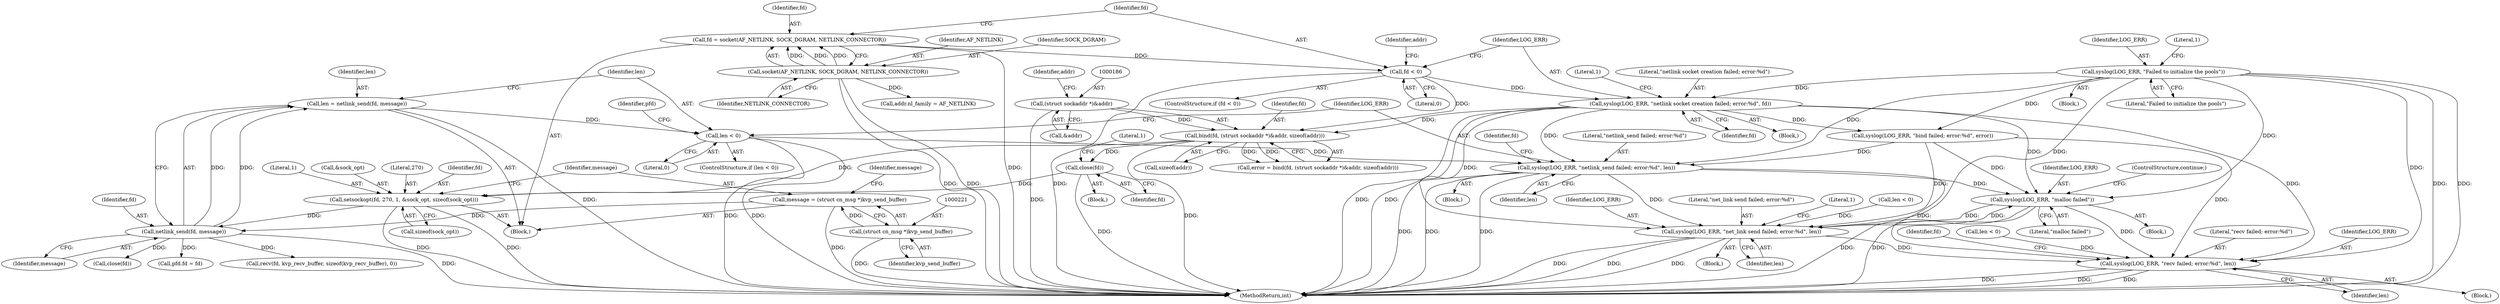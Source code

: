 digraph "1_linux_bcc2c9c3fff859e0eb019fe6fec26f9b8eba795c@API" {
"1000262" [label="(Call,len = netlink_send(fd, message))"];
"1000264" [label="(Call,netlink_send(fd, message))"];
"1000210" [label="(Call,setsockopt(fd, 270, 1, &sock_opt, sizeof(sock_opt)))"];
"1000200" [label="(Call,close(fd))"];
"1000183" [label="(Call,bind(fd, (struct sockaddr *)&addr, sizeof(addr)))"];
"1000150" [label="(Call,fd < 0)"];
"1000143" [label="(Call,fd = socket(AF_NETLINK, SOCK_DGRAM, NETLINK_CONNECTOR))"];
"1000145" [label="(Call,socket(AF_NETLINK, SOCK_DGRAM, NETLINK_CONNECTOR))"];
"1000154" [label="(Call,syslog(LOG_ERR, \"netlink socket creation failed; error:%d\", fd))"];
"1000137" [label="(Call,syslog(LOG_ERR, \"Failed to initialize the pools\"))"];
"1000185" [label="(Call,(struct sockaddr *)&addr)"];
"1000218" [label="(Call,message = (struct cn_msg *)kvp_send_buffer)"];
"1000220" [label="(Call,(struct cn_msg *)kvp_send_buffer)"];
"1000268" [label="(Call,len < 0)"];
"1000272" [label="(Call,syslog(LOG_ERR, \"netlink_send failed; error:%d\", len))"];
"1000318" [label="(Call,syslog(LOG_ERR, \"recv failed; error:%d\", len))"];
"1000383" [label="(Call,syslog(LOG_ERR, \"malloc failed\"))"];
"1000753" [label="(Call,syslog(LOG_ERR, \"net_link send failed; error:%d\", len))"];
"1000283" [label="(Identifier,pfd)"];
"1000204" [label="(Literal,1)"];
"1000385" [label="(Literal,\"malloc failed\")"];
"1000226" [label="(Identifier,message)"];
"1000275" [label="(Identifier,len)"];
"1000137" [label="(Call,syslog(LOG_ERR, \"Failed to initialize the pools\"))"];
"1000277" [label="(Identifier,fd)"];
"1000264" [label="(Call,netlink_send(fd, message))"];
"1000760" [label="(MethodReturn,int)"];
"1000386" [label="(ControlStructure,continue;)"];
"1000754" [label="(Identifier,LOG_ERR)"];
"1000187" [label="(Call,&addr)"];
"1000272" [label="(Call,syslog(LOG_ERR, \"netlink_send failed; error:%d\", len))"];
"1000183" [label="(Call,bind(fd, (struct sockaddr *)&addr, sizeof(addr)))"];
"1000201" [label="(Identifier,fd)"];
"1000213" [label="(Literal,1)"];
"1000139" [label="(Literal,\"Failed to initialize the pools\")"];
"1000109" [label="(Block,)"];
"1000268" [label="(Call,len < 0)"];
"1000181" [label="(Call,error = bind(fd, (struct sockaddr *)&addr, sizeof(addr)))"];
"1000222" [label="(Identifier,kvp_send_buffer)"];
"1000270" [label="(Literal,0)"];
"1000185" [label="(Call,(struct sockaddr *)&addr)"];
"1000752" [label="(Block,)"];
"1000756" [label="(Identifier,len)"];
"1000265" [label="(Identifier,fd)"];
"1000152" [label="(Literal,0)"];
"1000212" [label="(Literal,270)"];
"1000755" [label="(Literal,\"net_link send failed; error:%d\")"];
"1000138" [label="(Identifier,LOG_ERR)"];
"1000157" [label="(Identifier,fd)"];
"1000144" [label="(Identifier,fd)"];
"1000189" [label="(Call,sizeof(addr))"];
"1000382" [label="(Block,)"];
"1000384" [label="(Identifier,LOG_ERR)"];
"1000323" [label="(Identifier,fd)"];
"1000148" [label="(Identifier,NETLINK_CONNECTOR)"];
"1000153" [label="(Block,)"];
"1000154" [label="(Call,syslog(LOG_ERR, \"netlink socket creation failed; error:%d\", fd))"];
"1000216" [label="(Call,sizeof(sock_opt))"];
"1000151" [label="(Identifier,fd)"];
"1000263" [label="(Identifier,len)"];
"1000143" [label="(Call,fd = socket(AF_NETLINK, SOCK_DGRAM, NETLINK_CONNECTOR))"];
"1000190" [label="(Identifier,addr)"];
"1000161" [label="(Call,addr.nl_family = AF_NETLINK)"];
"1000267" [label="(ControlStructure,if (len < 0))"];
"1000200" [label="(Call,close(fd))"];
"1000184" [label="(Identifier,fd)"];
"1000195" [label="(Block,)"];
"1000383" [label="(Call,syslog(LOG_ERR, \"malloc failed\"))"];
"1000155" [label="(Identifier,LOG_ERR)"];
"1000314" [label="(Call,len < 0)"];
"1000142" [label="(Literal,1)"];
"1000269" [label="(Identifier,len)"];
"1000266" [label="(Identifier,message)"];
"1000211" [label="(Identifier,fd)"];
"1000318" [label="(Call,syslog(LOG_ERR, \"recv failed; error:%d\", len))"];
"1000146" [label="(Identifier,AF_NETLINK)"];
"1000196" [label="(Call,syslog(LOG_ERR, \"bind failed; error:%d\", error))"];
"1000271" [label="(Block,)"];
"1000149" [label="(ControlStructure,if (fd < 0))"];
"1000163" [label="(Identifier,addr)"];
"1000147" [label="(Identifier,SOCK_DGRAM)"];
"1000276" [label="(Call,close(fd))"];
"1000759" [label="(Literal,1)"];
"1000320" [label="(Literal,\"recv failed; error:%d\")"];
"1000262" [label="(Call,len = netlink_send(fd, message))"];
"1000753" [label="(Call,syslog(LOG_ERR, \"net_link send failed; error:%d\", len))"];
"1000156" [label="(Literal,\"netlink socket creation failed; error:%d\")"];
"1000321" [label="(Identifier,len)"];
"1000220" [label="(Call,(struct cn_msg *)kvp_send_buffer)"];
"1000150" [label="(Call,fd < 0)"];
"1000218" [label="(Call,message = (struct cn_msg *)kvp_send_buffer)"];
"1000210" [label="(Call,setsockopt(fd, 270, 1, &sock_opt, sizeof(sock_opt)))"];
"1000219" [label="(Identifier,message)"];
"1000145" [label="(Call,socket(AF_NETLINK, SOCK_DGRAM, NETLINK_CONNECTOR))"];
"1000214" [label="(Call,&sock_opt)"];
"1000281" [label="(Call,pfd.fd = fd)"];
"1000273" [label="(Identifier,LOG_ERR)"];
"1000749" [label="(Call,len < 0)"];
"1000319" [label="(Identifier,LOG_ERR)"];
"1000317" [label="(Block,)"];
"1000307" [label="(Call,recv(fd, kvp_recv_buffer, sizeof(kvp_recv_buffer), 0))"];
"1000160" [label="(Literal,1)"];
"1000274" [label="(Literal,\"netlink_send failed; error:%d\")"];
"1000136" [label="(Block,)"];
"1000262" -> "1000109"  [label="AST: "];
"1000262" -> "1000264"  [label="CFG: "];
"1000263" -> "1000262"  [label="AST: "];
"1000264" -> "1000262"  [label="AST: "];
"1000269" -> "1000262"  [label="CFG: "];
"1000262" -> "1000760"  [label="DDG: "];
"1000264" -> "1000262"  [label="DDG: "];
"1000264" -> "1000262"  [label="DDG: "];
"1000262" -> "1000268"  [label="DDG: "];
"1000264" -> "1000266"  [label="CFG: "];
"1000265" -> "1000264"  [label="AST: "];
"1000266" -> "1000264"  [label="AST: "];
"1000264" -> "1000760"  [label="DDG: "];
"1000210" -> "1000264"  [label="DDG: "];
"1000218" -> "1000264"  [label="DDG: "];
"1000264" -> "1000276"  [label="DDG: "];
"1000264" -> "1000281"  [label="DDG: "];
"1000264" -> "1000307"  [label="DDG: "];
"1000210" -> "1000109"  [label="AST: "];
"1000210" -> "1000216"  [label="CFG: "];
"1000211" -> "1000210"  [label="AST: "];
"1000212" -> "1000210"  [label="AST: "];
"1000213" -> "1000210"  [label="AST: "];
"1000214" -> "1000210"  [label="AST: "];
"1000216" -> "1000210"  [label="AST: "];
"1000219" -> "1000210"  [label="CFG: "];
"1000210" -> "1000760"  [label="DDG: "];
"1000210" -> "1000760"  [label="DDG: "];
"1000200" -> "1000210"  [label="DDG: "];
"1000183" -> "1000210"  [label="DDG: "];
"1000200" -> "1000195"  [label="AST: "];
"1000200" -> "1000201"  [label="CFG: "];
"1000201" -> "1000200"  [label="AST: "];
"1000204" -> "1000200"  [label="CFG: "];
"1000200" -> "1000760"  [label="DDG: "];
"1000183" -> "1000200"  [label="DDG: "];
"1000183" -> "1000181"  [label="AST: "];
"1000183" -> "1000189"  [label="CFG: "];
"1000184" -> "1000183"  [label="AST: "];
"1000185" -> "1000183"  [label="AST: "];
"1000189" -> "1000183"  [label="AST: "];
"1000181" -> "1000183"  [label="CFG: "];
"1000183" -> "1000760"  [label="DDG: "];
"1000183" -> "1000181"  [label="DDG: "];
"1000183" -> "1000181"  [label="DDG: "];
"1000150" -> "1000183"  [label="DDG: "];
"1000154" -> "1000183"  [label="DDG: "];
"1000185" -> "1000183"  [label="DDG: "];
"1000150" -> "1000149"  [label="AST: "];
"1000150" -> "1000152"  [label="CFG: "];
"1000151" -> "1000150"  [label="AST: "];
"1000152" -> "1000150"  [label="AST: "];
"1000155" -> "1000150"  [label="CFG: "];
"1000163" -> "1000150"  [label="CFG: "];
"1000150" -> "1000760"  [label="DDG: "];
"1000143" -> "1000150"  [label="DDG: "];
"1000150" -> "1000154"  [label="DDG: "];
"1000143" -> "1000109"  [label="AST: "];
"1000143" -> "1000145"  [label="CFG: "];
"1000144" -> "1000143"  [label="AST: "];
"1000145" -> "1000143"  [label="AST: "];
"1000151" -> "1000143"  [label="CFG: "];
"1000143" -> "1000760"  [label="DDG: "];
"1000145" -> "1000143"  [label="DDG: "];
"1000145" -> "1000143"  [label="DDG: "];
"1000145" -> "1000143"  [label="DDG: "];
"1000145" -> "1000148"  [label="CFG: "];
"1000146" -> "1000145"  [label="AST: "];
"1000147" -> "1000145"  [label="AST: "];
"1000148" -> "1000145"  [label="AST: "];
"1000145" -> "1000760"  [label="DDG: "];
"1000145" -> "1000760"  [label="DDG: "];
"1000145" -> "1000161"  [label="DDG: "];
"1000154" -> "1000153"  [label="AST: "];
"1000154" -> "1000157"  [label="CFG: "];
"1000155" -> "1000154"  [label="AST: "];
"1000156" -> "1000154"  [label="AST: "];
"1000157" -> "1000154"  [label="AST: "];
"1000160" -> "1000154"  [label="CFG: "];
"1000154" -> "1000760"  [label="DDG: "];
"1000154" -> "1000760"  [label="DDG: "];
"1000137" -> "1000154"  [label="DDG: "];
"1000154" -> "1000196"  [label="DDG: "];
"1000154" -> "1000272"  [label="DDG: "];
"1000154" -> "1000318"  [label="DDG: "];
"1000154" -> "1000383"  [label="DDG: "];
"1000154" -> "1000753"  [label="DDG: "];
"1000137" -> "1000136"  [label="AST: "];
"1000137" -> "1000139"  [label="CFG: "];
"1000138" -> "1000137"  [label="AST: "];
"1000139" -> "1000137"  [label="AST: "];
"1000142" -> "1000137"  [label="CFG: "];
"1000137" -> "1000760"  [label="DDG: "];
"1000137" -> "1000760"  [label="DDG: "];
"1000137" -> "1000196"  [label="DDG: "];
"1000137" -> "1000272"  [label="DDG: "];
"1000137" -> "1000318"  [label="DDG: "];
"1000137" -> "1000383"  [label="DDG: "];
"1000137" -> "1000753"  [label="DDG: "];
"1000185" -> "1000187"  [label="CFG: "];
"1000186" -> "1000185"  [label="AST: "];
"1000187" -> "1000185"  [label="AST: "];
"1000190" -> "1000185"  [label="CFG: "];
"1000185" -> "1000760"  [label="DDG: "];
"1000218" -> "1000109"  [label="AST: "];
"1000218" -> "1000220"  [label="CFG: "];
"1000219" -> "1000218"  [label="AST: "];
"1000220" -> "1000218"  [label="AST: "];
"1000226" -> "1000218"  [label="CFG: "];
"1000218" -> "1000760"  [label="DDG: "];
"1000220" -> "1000218"  [label="DDG: "];
"1000220" -> "1000222"  [label="CFG: "];
"1000221" -> "1000220"  [label="AST: "];
"1000222" -> "1000220"  [label="AST: "];
"1000220" -> "1000760"  [label="DDG: "];
"1000268" -> "1000267"  [label="AST: "];
"1000268" -> "1000270"  [label="CFG: "];
"1000269" -> "1000268"  [label="AST: "];
"1000270" -> "1000268"  [label="AST: "];
"1000273" -> "1000268"  [label="CFG: "];
"1000283" -> "1000268"  [label="CFG: "];
"1000268" -> "1000760"  [label="DDG: "];
"1000268" -> "1000760"  [label="DDG: "];
"1000268" -> "1000272"  [label="DDG: "];
"1000272" -> "1000271"  [label="AST: "];
"1000272" -> "1000275"  [label="CFG: "];
"1000273" -> "1000272"  [label="AST: "];
"1000274" -> "1000272"  [label="AST: "];
"1000275" -> "1000272"  [label="AST: "];
"1000277" -> "1000272"  [label="CFG: "];
"1000272" -> "1000760"  [label="DDG: "];
"1000272" -> "1000760"  [label="DDG: "];
"1000272" -> "1000760"  [label="DDG: "];
"1000196" -> "1000272"  [label="DDG: "];
"1000272" -> "1000318"  [label="DDG: "];
"1000272" -> "1000383"  [label="DDG: "];
"1000272" -> "1000753"  [label="DDG: "];
"1000318" -> "1000317"  [label="AST: "];
"1000318" -> "1000321"  [label="CFG: "];
"1000319" -> "1000318"  [label="AST: "];
"1000320" -> "1000318"  [label="AST: "];
"1000321" -> "1000318"  [label="AST: "];
"1000323" -> "1000318"  [label="CFG: "];
"1000318" -> "1000760"  [label="DDG: "];
"1000318" -> "1000760"  [label="DDG: "];
"1000318" -> "1000760"  [label="DDG: "];
"1000753" -> "1000318"  [label="DDG: "];
"1000383" -> "1000318"  [label="DDG: "];
"1000196" -> "1000318"  [label="DDG: "];
"1000314" -> "1000318"  [label="DDG: "];
"1000383" -> "1000382"  [label="AST: "];
"1000383" -> "1000385"  [label="CFG: "];
"1000384" -> "1000383"  [label="AST: "];
"1000385" -> "1000383"  [label="AST: "];
"1000386" -> "1000383"  [label="CFG: "];
"1000383" -> "1000760"  [label="DDG: "];
"1000383" -> "1000760"  [label="DDG: "];
"1000753" -> "1000383"  [label="DDG: "];
"1000196" -> "1000383"  [label="DDG: "];
"1000383" -> "1000753"  [label="DDG: "];
"1000753" -> "1000752"  [label="AST: "];
"1000753" -> "1000756"  [label="CFG: "];
"1000754" -> "1000753"  [label="AST: "];
"1000755" -> "1000753"  [label="AST: "];
"1000756" -> "1000753"  [label="AST: "];
"1000759" -> "1000753"  [label="CFG: "];
"1000753" -> "1000760"  [label="DDG: "];
"1000753" -> "1000760"  [label="DDG: "];
"1000753" -> "1000760"  [label="DDG: "];
"1000196" -> "1000753"  [label="DDG: "];
"1000749" -> "1000753"  [label="DDG: "];
}
